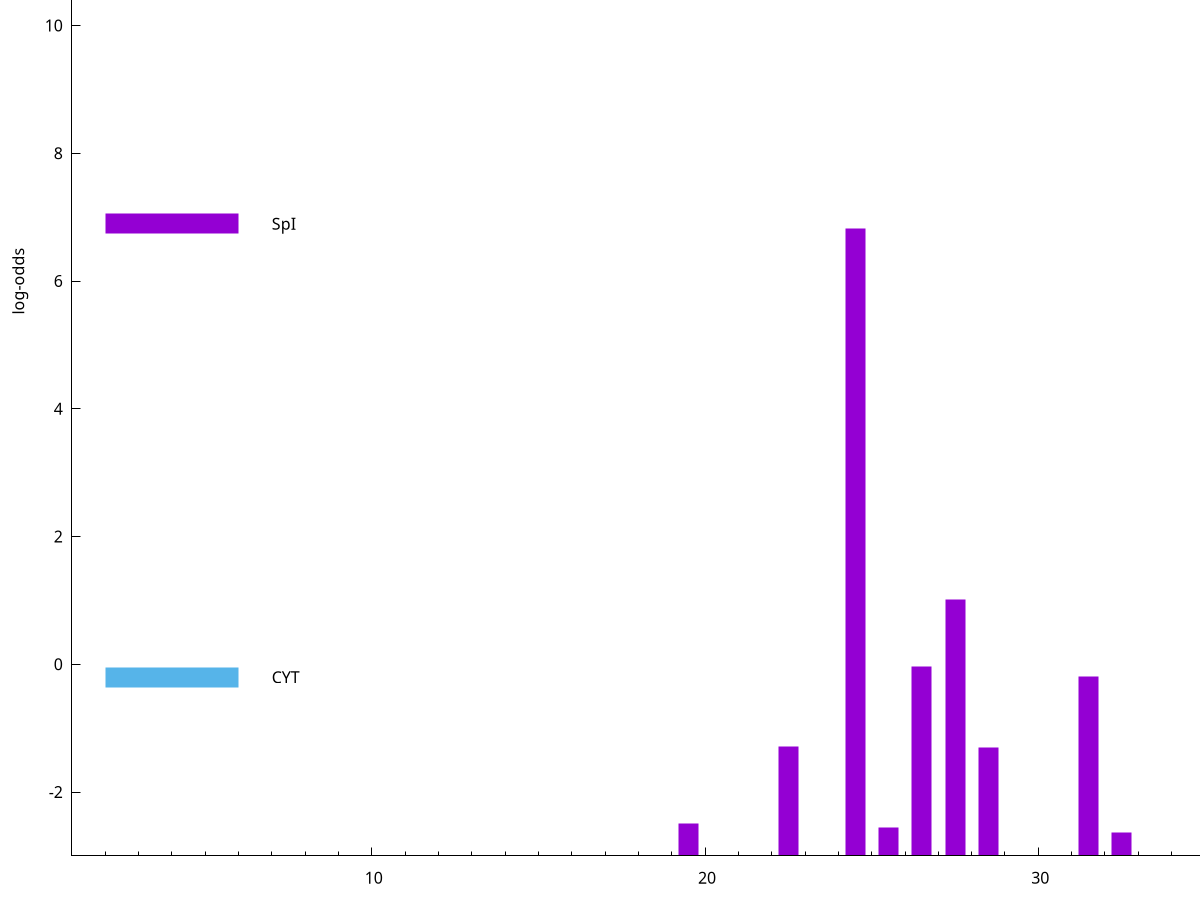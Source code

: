 set title "LipoP predictions for SRR4017837.gff"
set size 2., 1.4
set xrange [1:70] 
set mxtics 10
set yrange [-3:15]
set y2range [0:18]
set ylabel "log-odds"
set term postscript eps color solid "Helvetica" 30
set output "SRR4017837.gff36.eps"
set arrow from 2,13.0852 to 6,13.0852 nohead lt 4 lw 20
set label "TMH" at 7,13.0852
set arrow from 2,6.89694 to 6,6.89694 nohead lt 1 lw 20
set label "SpI" at 7,6.89694
set arrow from 2,-0.200913 to 6,-0.200913 nohead lt 3 lw 20
set label "CYT" at 7,-0.200913
set arrow from 2,13.0852 to 6,13.0852 nohead lt 4 lw 20
set label "TMH" at 7,13.0852
# NOTE: The scores below are the log-odds scores with the threshold
# NOTE: subtracted (a hack to make gnuplot make the histogram all
# NOTE: look nice).
plot "-" axes x1y2 title "" with impulses lt 1 lw 20
24.500000 9.828830
27.500000 4.009440
26.500000 2.965936
31.500000 2.809508
22.500000 1.718840
28.500000 1.702320
19.500000 0.507540
25.500000 0.451050
32.500000 0.371960
e
exit
